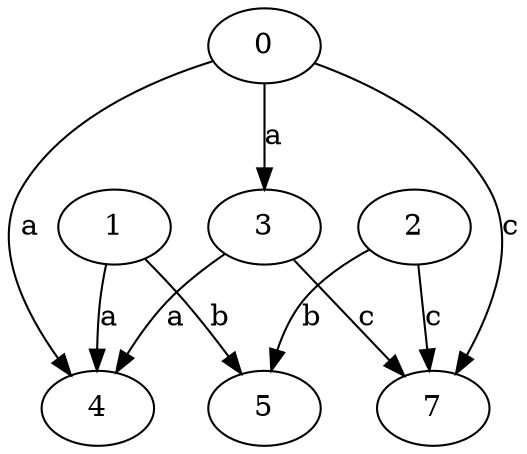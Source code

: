 strict digraph  {
0;
3;
4;
1;
2;
5;
7;
0 -> 3  [label=a];
0 -> 4  [label=a];
0 -> 7  [label=c];
3 -> 4  [label=a];
3 -> 7  [label=c];
1 -> 4  [label=a];
1 -> 5  [label=b];
2 -> 5  [label=b];
2 -> 7  [label=c];
}
